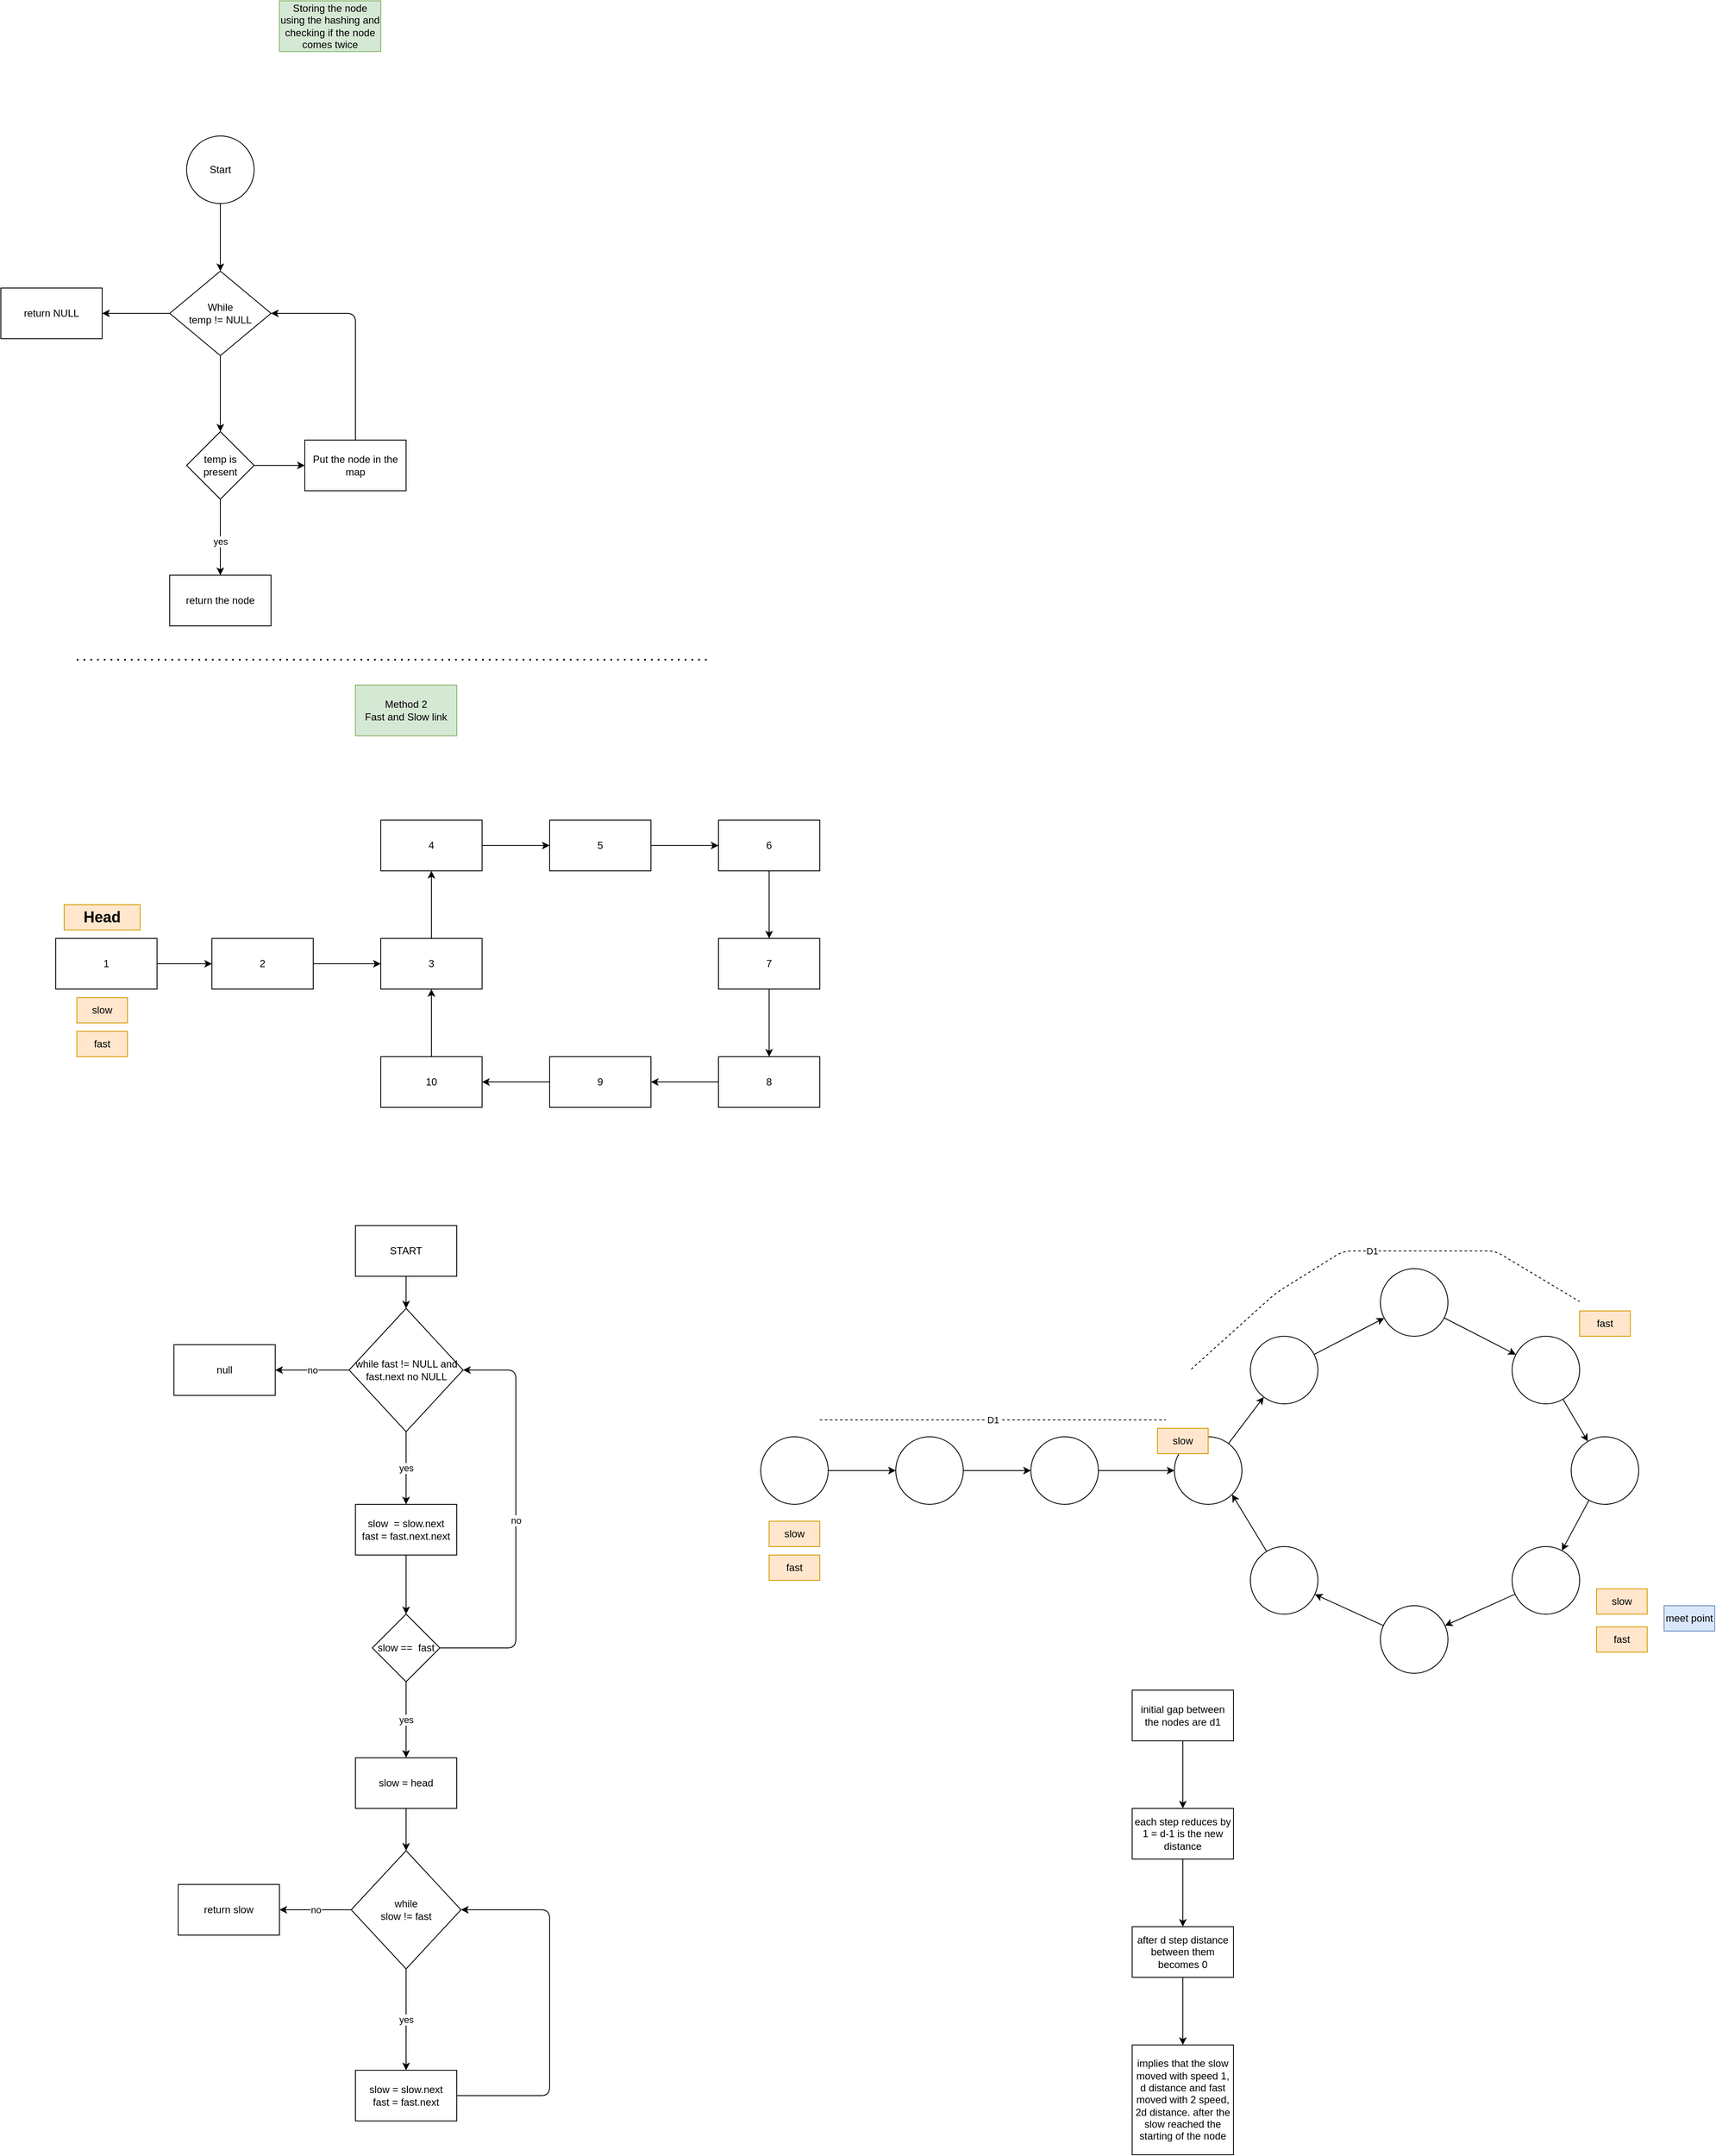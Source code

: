 <mxfile>
    <diagram id="QTIvkkQMfst-URQYgK3G" name="Page-1">
        <mxGraphModel dx="1820" dy="562" grid="1" gridSize="10" guides="1" tooltips="1" connect="1" arrows="1" fold="1" page="1" pageScale="1" pageWidth="827" pageHeight="1169" math="0" shadow="0">
            <root>
                <mxCell id="0"/>
                <mxCell id="1" parent="0"/>
                <mxCell id="2" value="Storing the node using the hashing and checking if the node comes twice" style="whiteSpace=wrap;html=1;fillColor=#d5e8d4;strokeColor=#82b366;" vertex="1" parent="1">
                    <mxGeometry x="270" y="60" width="120" height="60" as="geometry"/>
                </mxCell>
                <mxCell id="5" value="" style="edgeStyle=none;html=1;" edge="1" parent="1" source="3" target="4">
                    <mxGeometry relative="1" as="geometry"/>
                </mxCell>
                <mxCell id="3" value="Start" style="ellipse;whiteSpace=wrap;html=1;" vertex="1" parent="1">
                    <mxGeometry x="160" y="220" width="80" height="80" as="geometry"/>
                </mxCell>
                <mxCell id="9" value="" style="edgeStyle=none;html=1;" edge="1" parent="1" source="4" target="8">
                    <mxGeometry relative="1" as="geometry"/>
                </mxCell>
                <mxCell id="15" value="" style="edgeStyle=none;html=1;" edge="1" parent="1" source="4" target="14">
                    <mxGeometry relative="1" as="geometry"/>
                </mxCell>
                <mxCell id="4" value="While&lt;div&gt;temp != NULL&lt;/div&gt;" style="rhombus;whiteSpace=wrap;html=1;" vertex="1" parent="1">
                    <mxGeometry x="140" y="380" width="120" height="100" as="geometry"/>
                </mxCell>
                <mxCell id="11" value="" style="edgeStyle=none;html=1;" edge="1" parent="1" source="8" target="10">
                    <mxGeometry relative="1" as="geometry"/>
                </mxCell>
                <mxCell id="12" value="yes" style="edgeLabel;html=1;align=center;verticalAlign=middle;resizable=0;points=[];" vertex="1" connectable="0" parent="11">
                    <mxGeometry x="0.107" relative="1" as="geometry">
                        <mxPoint as="offset"/>
                    </mxGeometry>
                </mxCell>
                <mxCell id="17" value="" style="edgeStyle=none;html=1;" edge="1" parent="1" source="8" target="16">
                    <mxGeometry relative="1" as="geometry"/>
                </mxCell>
                <mxCell id="8" value="temp is present" style="rhombus;whiteSpace=wrap;html=1;" vertex="1" parent="1">
                    <mxGeometry x="160" y="570" width="80" height="80" as="geometry"/>
                </mxCell>
                <mxCell id="10" value="return the node" style="whiteSpace=wrap;html=1;" vertex="1" parent="1">
                    <mxGeometry x="140" y="740" width="120" height="60" as="geometry"/>
                </mxCell>
                <mxCell id="14" value="return NULL" style="whiteSpace=wrap;html=1;" vertex="1" parent="1">
                    <mxGeometry x="-60" y="400" width="120" height="60" as="geometry"/>
                </mxCell>
                <mxCell id="18" style="edgeStyle=none;html=1;entryX=1;entryY=0.5;entryDx=0;entryDy=0;" edge="1" parent="1" source="16" target="4">
                    <mxGeometry relative="1" as="geometry">
                        <Array as="points">
                            <mxPoint x="360" y="430"/>
                        </Array>
                    </mxGeometry>
                </mxCell>
                <mxCell id="16" value="Put the node in the map" style="whiteSpace=wrap;html=1;" vertex="1" parent="1">
                    <mxGeometry x="300" y="580" width="120" height="60" as="geometry"/>
                </mxCell>
                <mxCell id="19" value="Method 2&lt;div&gt;Fast and Slow link&lt;/div&gt;" style="whiteSpace=wrap;html=1;fillColor=#d5e8d4;strokeColor=#82b366;" vertex="1" parent="1">
                    <mxGeometry x="360" y="870" width="120" height="60" as="geometry"/>
                </mxCell>
                <mxCell id="20" value="" style="endArrow=none;dashed=1;html=1;dashPattern=1 3;strokeWidth=2;" edge="1" parent="1">
                    <mxGeometry width="50" height="50" relative="1" as="geometry">
                        <mxPoint x="30" y="840" as="sourcePoint"/>
                        <mxPoint x="780" y="840" as="targetPoint"/>
                    </mxGeometry>
                </mxCell>
                <mxCell id="22" value="" style="edgeStyle=none;html=1;" edge="1" parent="1" source="23" target="25">
                    <mxGeometry relative="1" as="geometry"/>
                </mxCell>
                <mxCell id="23" value="1" style="whiteSpace=wrap;html=1;" vertex="1" parent="1">
                    <mxGeometry x="5" y="1170" width="120" height="60" as="geometry"/>
                </mxCell>
                <mxCell id="24" value="" style="edgeStyle=none;html=1;" edge="1" parent="1" source="25" target="27">
                    <mxGeometry relative="1" as="geometry"/>
                </mxCell>
                <mxCell id="25" value="2" style="whiteSpace=wrap;html=1;" vertex="1" parent="1">
                    <mxGeometry x="190" y="1170" width="120" height="60" as="geometry"/>
                </mxCell>
                <mxCell id="26" value="" style="edgeStyle=none;html=1;" edge="1" parent="1" source="27" target="29">
                    <mxGeometry relative="1" as="geometry"/>
                </mxCell>
                <mxCell id="27" value="3" style="whiteSpace=wrap;html=1;" vertex="1" parent="1">
                    <mxGeometry x="390" y="1170" width="120" height="60" as="geometry"/>
                </mxCell>
                <mxCell id="28" value="" style="edgeStyle=none;html=1;" edge="1" parent="1" source="29" target="31">
                    <mxGeometry relative="1" as="geometry"/>
                </mxCell>
                <mxCell id="29" value="4" style="whiteSpace=wrap;html=1;" vertex="1" parent="1">
                    <mxGeometry x="390" y="1030" width="120" height="60" as="geometry"/>
                </mxCell>
                <mxCell id="30" value="" style="edgeStyle=none;html=1;" edge="1" parent="1" source="31" target="33">
                    <mxGeometry relative="1" as="geometry"/>
                </mxCell>
                <mxCell id="31" value="5" style="whiteSpace=wrap;html=1;" vertex="1" parent="1">
                    <mxGeometry x="590" y="1030" width="120" height="60" as="geometry"/>
                </mxCell>
                <mxCell id="32" value="" style="edgeStyle=none;html=1;" edge="1" parent="1" source="33" target="35">
                    <mxGeometry relative="1" as="geometry"/>
                </mxCell>
                <mxCell id="33" value="6" style="whiteSpace=wrap;html=1;" vertex="1" parent="1">
                    <mxGeometry x="790" y="1030" width="120" height="60" as="geometry"/>
                </mxCell>
                <mxCell id="34" value="" style="edgeStyle=none;html=1;" edge="1" parent="1" source="35" target="37">
                    <mxGeometry relative="1" as="geometry"/>
                </mxCell>
                <mxCell id="35" value="7" style="whiteSpace=wrap;html=1;" vertex="1" parent="1">
                    <mxGeometry x="790" y="1170" width="120" height="60" as="geometry"/>
                </mxCell>
                <mxCell id="36" value="" style="edgeStyle=none;html=1;" edge="1" parent="1" source="37" target="39">
                    <mxGeometry relative="1" as="geometry"/>
                </mxCell>
                <mxCell id="37" value="8" style="whiteSpace=wrap;html=1;" vertex="1" parent="1">
                    <mxGeometry x="790" y="1310" width="120" height="60" as="geometry"/>
                </mxCell>
                <mxCell id="38" value="" style="edgeStyle=none;html=1;" edge="1" parent="1" source="39" target="41">
                    <mxGeometry relative="1" as="geometry"/>
                </mxCell>
                <mxCell id="39" value="9" style="whiteSpace=wrap;html=1;" vertex="1" parent="1">
                    <mxGeometry x="590" y="1310" width="120" height="60" as="geometry"/>
                </mxCell>
                <mxCell id="40" value="" style="edgeStyle=none;html=1;" edge="1" parent="1" source="41" target="27">
                    <mxGeometry relative="1" as="geometry"/>
                </mxCell>
                <mxCell id="41" value="10" style="whiteSpace=wrap;html=1;" vertex="1" parent="1">
                    <mxGeometry x="390" y="1310" width="120" height="60" as="geometry"/>
                </mxCell>
                <mxCell id="43" value="&lt;h1&gt;Head&lt;/h1&gt;" style="text;strokeColor=#d79b00;align=center;fillColor=#ffe6cc;html=1;verticalAlign=middle;whiteSpace=wrap;rounded=0;fontSize=9;" vertex="1" parent="1">
                    <mxGeometry x="15" y="1130" width="90" height="30" as="geometry"/>
                </mxCell>
                <mxCell id="48" value="slow" style="text;strokeColor=#d79b00;align=center;fillColor=#ffe6cc;html=1;verticalAlign=middle;whiteSpace=wrap;rounded=0;" vertex="1" parent="1">
                    <mxGeometry x="30" y="1240" width="60" height="30" as="geometry"/>
                </mxCell>
                <mxCell id="49" value="fast" style="text;strokeColor=#d79b00;align=center;fillColor=#ffe6cc;html=1;verticalAlign=middle;whiteSpace=wrap;rounded=0;" vertex="1" parent="1">
                    <mxGeometry x="30" y="1280" width="60" height="30" as="geometry"/>
                </mxCell>
                <mxCell id="52" value="" style="edgeStyle=none;html=1;" edge="1" parent="1" source="50" target="51">
                    <mxGeometry relative="1" as="geometry"/>
                </mxCell>
                <mxCell id="50" value="START" style="whiteSpace=wrap;html=1;" vertex="1" parent="1">
                    <mxGeometry x="360" y="1510" width="120" height="60" as="geometry"/>
                </mxCell>
                <mxCell id="54" value="yes" style="edgeStyle=none;html=1;" edge="1" parent="1" source="51" target="53">
                    <mxGeometry relative="1" as="geometry"/>
                </mxCell>
                <mxCell id="58" value="no" style="edgeStyle=none;html=1;" edge="1" parent="1" source="51" target="57">
                    <mxGeometry relative="1" as="geometry"/>
                </mxCell>
                <mxCell id="51" value="while fast != NULL and fast.next no NULL" style="rhombus;whiteSpace=wrap;html=1;" vertex="1" parent="1">
                    <mxGeometry x="352.5" y="1608" width="135" height="146" as="geometry"/>
                </mxCell>
                <mxCell id="56" value="" style="edgeStyle=none;html=1;" edge="1" parent="1" source="53" target="55">
                    <mxGeometry relative="1" as="geometry"/>
                </mxCell>
                <mxCell id="53" value="slow&amp;nbsp; = slow.next&lt;div&gt;fast = fast.next.next&lt;/div&gt;" style="whiteSpace=wrap;html=1;" vertex="1" parent="1">
                    <mxGeometry x="360" y="1840" width="120" height="60" as="geometry"/>
                </mxCell>
                <mxCell id="60" value="yes" style="edgeStyle=none;html=1;" edge="1" parent="1" source="55" target="59">
                    <mxGeometry relative="1" as="geometry"/>
                </mxCell>
                <mxCell id="70" value="no" style="edgeStyle=none;html=1;entryX=1;entryY=0.5;entryDx=0;entryDy=0;" edge="1" parent="1" source="55" target="51">
                    <mxGeometry relative="1" as="geometry">
                        <Array as="points">
                            <mxPoint x="550" y="2010"/>
                            <mxPoint x="550" y="1681"/>
                        </Array>
                    </mxGeometry>
                </mxCell>
                <mxCell id="55" value="slow ==&amp;nbsp; fast" style="rhombus;whiteSpace=wrap;html=1;" vertex="1" parent="1">
                    <mxGeometry x="380" y="1970" width="80" height="80" as="geometry"/>
                </mxCell>
                <mxCell id="57" value="null" style="whiteSpace=wrap;html=1;" vertex="1" parent="1">
                    <mxGeometry x="145" y="1651" width="120" height="60" as="geometry"/>
                </mxCell>
                <mxCell id="62" value="" style="edgeStyle=none;html=1;" edge="1" parent="1" source="59" target="61">
                    <mxGeometry relative="1" as="geometry"/>
                </mxCell>
                <mxCell id="59" value="slow = head" style="whiteSpace=wrap;html=1;" vertex="1" parent="1">
                    <mxGeometry x="360" y="2140" width="120" height="60" as="geometry"/>
                </mxCell>
                <mxCell id="64" value="yes" style="edgeStyle=none;html=1;" edge="1" parent="1" source="61" target="63">
                    <mxGeometry relative="1" as="geometry"/>
                </mxCell>
                <mxCell id="68" value="no" style="edgeStyle=none;html=1;" edge="1" parent="1" source="61" target="67">
                    <mxGeometry relative="1" as="geometry"/>
                </mxCell>
                <mxCell id="61" value="while&lt;div&gt;slow != fast&lt;/div&gt;" style="rhombus;whiteSpace=wrap;html=1;" vertex="1" parent="1">
                    <mxGeometry x="355" y="2250" width="130" height="140" as="geometry"/>
                </mxCell>
                <mxCell id="69" style="edgeStyle=none;html=1;entryX=1;entryY=0.5;entryDx=0;entryDy=0;" edge="1" parent="1" source="63" target="61">
                    <mxGeometry relative="1" as="geometry">
                        <Array as="points">
                            <mxPoint x="590" y="2540"/>
                            <mxPoint x="590" y="2320"/>
                        </Array>
                    </mxGeometry>
                </mxCell>
                <mxCell id="63" value="slow = slow.next&lt;div&gt;fast = fast.next&lt;/div&gt;" style="whiteSpace=wrap;html=1;" vertex="1" parent="1">
                    <mxGeometry x="360" y="2510" width="120" height="60" as="geometry"/>
                </mxCell>
                <mxCell id="67" value="return slow" style="whiteSpace=wrap;html=1;" vertex="1" parent="1">
                    <mxGeometry x="150" y="2290" width="120" height="60" as="geometry"/>
                </mxCell>
                <mxCell id="73" value="" style="edgeStyle=none;html=1;" edge="1" parent="1" source="71" target="72">
                    <mxGeometry relative="1" as="geometry"/>
                </mxCell>
                <mxCell id="71" value="" style="ellipse;whiteSpace=wrap;html=1;" vertex="1" parent="1">
                    <mxGeometry x="840" y="1760" width="80" height="80" as="geometry"/>
                </mxCell>
                <mxCell id="75" value="" style="edgeStyle=none;html=1;" edge="1" parent="1" source="72" target="74">
                    <mxGeometry relative="1" as="geometry"/>
                </mxCell>
                <mxCell id="72" value="" style="ellipse;whiteSpace=wrap;html=1;" vertex="1" parent="1">
                    <mxGeometry x="1000" y="1760" width="80" height="80" as="geometry"/>
                </mxCell>
                <mxCell id="77" value="" style="edgeStyle=none;html=1;" edge="1" parent="1" source="74" target="76">
                    <mxGeometry relative="1" as="geometry"/>
                </mxCell>
                <mxCell id="74" value="" style="ellipse;whiteSpace=wrap;html=1;" vertex="1" parent="1">
                    <mxGeometry x="1160" y="1760" width="80" height="80" as="geometry"/>
                </mxCell>
                <mxCell id="79" value="" style="edgeStyle=none;html=1;" edge="1" parent="1" source="76" target="78">
                    <mxGeometry relative="1" as="geometry"/>
                </mxCell>
                <mxCell id="76" value="" style="ellipse;whiteSpace=wrap;html=1;" vertex="1" parent="1">
                    <mxGeometry x="1330" y="1760" width="80" height="80" as="geometry"/>
                </mxCell>
                <mxCell id="81" value="" style="edgeStyle=none;html=1;" edge="1" parent="1" source="78" target="80">
                    <mxGeometry relative="1" as="geometry"/>
                </mxCell>
                <mxCell id="78" value="" style="ellipse;whiteSpace=wrap;html=1;" vertex="1" parent="1">
                    <mxGeometry x="1420" y="1641" width="80" height="80" as="geometry"/>
                </mxCell>
                <mxCell id="83" value="" style="edgeStyle=none;html=1;" edge="1" parent="1" source="80" target="82">
                    <mxGeometry relative="1" as="geometry"/>
                </mxCell>
                <mxCell id="80" value="" style="ellipse;whiteSpace=wrap;html=1;" vertex="1" parent="1">
                    <mxGeometry x="1574" y="1561" width="80" height="80" as="geometry"/>
                </mxCell>
                <mxCell id="85" value="" style="edgeStyle=none;html=1;" edge="1" parent="1" source="82" target="84">
                    <mxGeometry relative="1" as="geometry"/>
                </mxCell>
                <mxCell id="82" value="" style="ellipse;whiteSpace=wrap;html=1;" vertex="1" parent="1">
                    <mxGeometry x="1730" y="1641" width="80" height="80" as="geometry"/>
                </mxCell>
                <mxCell id="87" value="" style="edgeStyle=none;html=1;" edge="1" parent="1" source="84" target="86">
                    <mxGeometry relative="1" as="geometry"/>
                </mxCell>
                <mxCell id="84" value="" style="ellipse;whiteSpace=wrap;html=1;" vertex="1" parent="1">
                    <mxGeometry x="1800" y="1760" width="80" height="80" as="geometry"/>
                </mxCell>
                <mxCell id="89" value="" style="edgeStyle=none;html=1;" edge="1" parent="1" source="86" target="88">
                    <mxGeometry relative="1" as="geometry"/>
                </mxCell>
                <mxCell id="86" value="" style="ellipse;whiteSpace=wrap;html=1;" vertex="1" parent="1">
                    <mxGeometry x="1730" y="1890" width="80" height="80" as="geometry"/>
                </mxCell>
                <mxCell id="91" value="" style="edgeStyle=none;html=1;" edge="1" parent="1" source="88" target="90">
                    <mxGeometry relative="1" as="geometry"/>
                </mxCell>
                <mxCell id="88" value="" style="ellipse;whiteSpace=wrap;html=1;" vertex="1" parent="1">
                    <mxGeometry x="1574" y="1960" width="80" height="80" as="geometry"/>
                </mxCell>
                <mxCell id="92" style="edgeStyle=none;html=1;entryX=1;entryY=1;entryDx=0;entryDy=0;" edge="1" parent="1" source="90" target="76">
                    <mxGeometry relative="1" as="geometry"/>
                </mxCell>
                <mxCell id="90" value="" style="ellipse;whiteSpace=wrap;html=1;" vertex="1" parent="1">
                    <mxGeometry x="1420" y="1890" width="80" height="80" as="geometry"/>
                </mxCell>
                <mxCell id="93" value="slow" style="text;strokeColor=#d79b00;align=center;fillColor=#ffe6cc;html=1;verticalAlign=middle;whiteSpace=wrap;rounded=0;labelBackgroundColor=none;" vertex="1" parent="1">
                    <mxGeometry x="850" y="1860" width="60" height="30" as="geometry"/>
                </mxCell>
                <mxCell id="94" value="fast" style="text;strokeColor=#d79b00;align=center;fillColor=#ffe6cc;html=1;verticalAlign=middle;whiteSpace=wrap;rounded=0;" vertex="1" parent="1">
                    <mxGeometry x="850" y="1900" width="60" height="30" as="geometry"/>
                </mxCell>
                <mxCell id="95" value="slow" style="text;strokeColor=#d79b00;align=center;fillColor=#ffe6cc;html=1;verticalAlign=middle;whiteSpace=wrap;rounded=0;labelBackgroundColor=none;" vertex="1" parent="1">
                    <mxGeometry x="1310" y="1750" width="60" height="30" as="geometry"/>
                </mxCell>
                <mxCell id="97" value="fast" style="text;strokeColor=#d79b00;align=center;fillColor=#ffe6cc;html=1;verticalAlign=middle;whiteSpace=wrap;rounded=0;" vertex="1" parent="1">
                    <mxGeometry x="1810" y="1611" width="60" height="30" as="geometry"/>
                </mxCell>
                <mxCell id="98" value="D1" style="endArrow=none;dashed=1;html=1;" edge="1" parent="1">
                    <mxGeometry width="50" height="50" relative="1" as="geometry">
                        <mxPoint x="910" y="1740" as="sourcePoint"/>
                        <mxPoint x="1320" y="1740" as="targetPoint"/>
                    </mxGeometry>
                </mxCell>
                <mxCell id="99" value="D1" style="endArrow=none;dashed=1;html=1;" edge="1" parent="1">
                    <mxGeometry width="50" height="50" relative="1" as="geometry">
                        <mxPoint x="1350" y="1680" as="sourcePoint"/>
                        <mxPoint x="1810" y="1600" as="targetPoint"/>
                        <Array as="points">
                            <mxPoint x="1450" y="1590"/>
                            <mxPoint x="1530" y="1540"/>
                            <mxPoint x="1710" y="1540"/>
                        </Array>
                    </mxGeometry>
                </mxCell>
                <mxCell id="100" value="slow" style="text;strokeColor=#d79b00;align=center;fillColor=#ffe6cc;html=1;verticalAlign=middle;whiteSpace=wrap;rounded=0;labelBackgroundColor=none;" vertex="1" parent="1">
                    <mxGeometry x="1830" y="1940" width="60" height="30" as="geometry"/>
                </mxCell>
                <mxCell id="101" value="fast" style="text;strokeColor=#d79b00;align=center;fillColor=#ffe6cc;html=1;verticalAlign=middle;whiteSpace=wrap;rounded=0;" vertex="1" parent="1">
                    <mxGeometry x="1830" y="1985" width="60" height="30" as="geometry"/>
                </mxCell>
                <mxCell id="102" value="meet point" style="text;strokeColor=#6c8ebf;align=center;fillColor=#dae8fc;html=1;verticalAlign=middle;whiteSpace=wrap;rounded=0;" vertex="1" parent="1">
                    <mxGeometry x="1910" y="1960" width="60" height="30" as="geometry"/>
                </mxCell>
                <mxCell id="105" value="" style="edgeStyle=none;html=1;" edge="1" parent="1" source="103" target="104">
                    <mxGeometry relative="1" as="geometry"/>
                </mxCell>
                <mxCell id="103" value="initial gap between the nodes are d1" style="whiteSpace=wrap;html=1;" vertex="1" parent="1">
                    <mxGeometry x="1280" y="2060" width="120" height="60" as="geometry"/>
                </mxCell>
                <mxCell id="107" value="" style="edgeStyle=none;html=1;" edge="1" parent="1" source="104" target="106">
                    <mxGeometry relative="1" as="geometry"/>
                </mxCell>
                <mxCell id="104" value="each step reduces by 1 = d-1 is the new distance" style="whiteSpace=wrap;html=1;" vertex="1" parent="1">
                    <mxGeometry x="1280" y="2200" width="120" height="60" as="geometry"/>
                </mxCell>
                <mxCell id="109" value="" style="edgeStyle=none;html=1;" edge="1" parent="1" source="106" target="108">
                    <mxGeometry relative="1" as="geometry"/>
                </mxCell>
                <mxCell id="106" value="after d step distance between them becomes 0" style="whiteSpace=wrap;html=1;" vertex="1" parent="1">
                    <mxGeometry x="1280" y="2340" width="120" height="60" as="geometry"/>
                </mxCell>
                <mxCell id="108" value="implies that the slow moved with speed 1, d distance and fast moved with 2 speed, 2d distance. after the slow reached the starting of the node" style="whiteSpace=wrap;html=1;" vertex="1" parent="1">
                    <mxGeometry x="1280" y="2480" width="120" height="130" as="geometry"/>
                </mxCell>
            </root>
        </mxGraphModel>
    </diagram>
</mxfile>